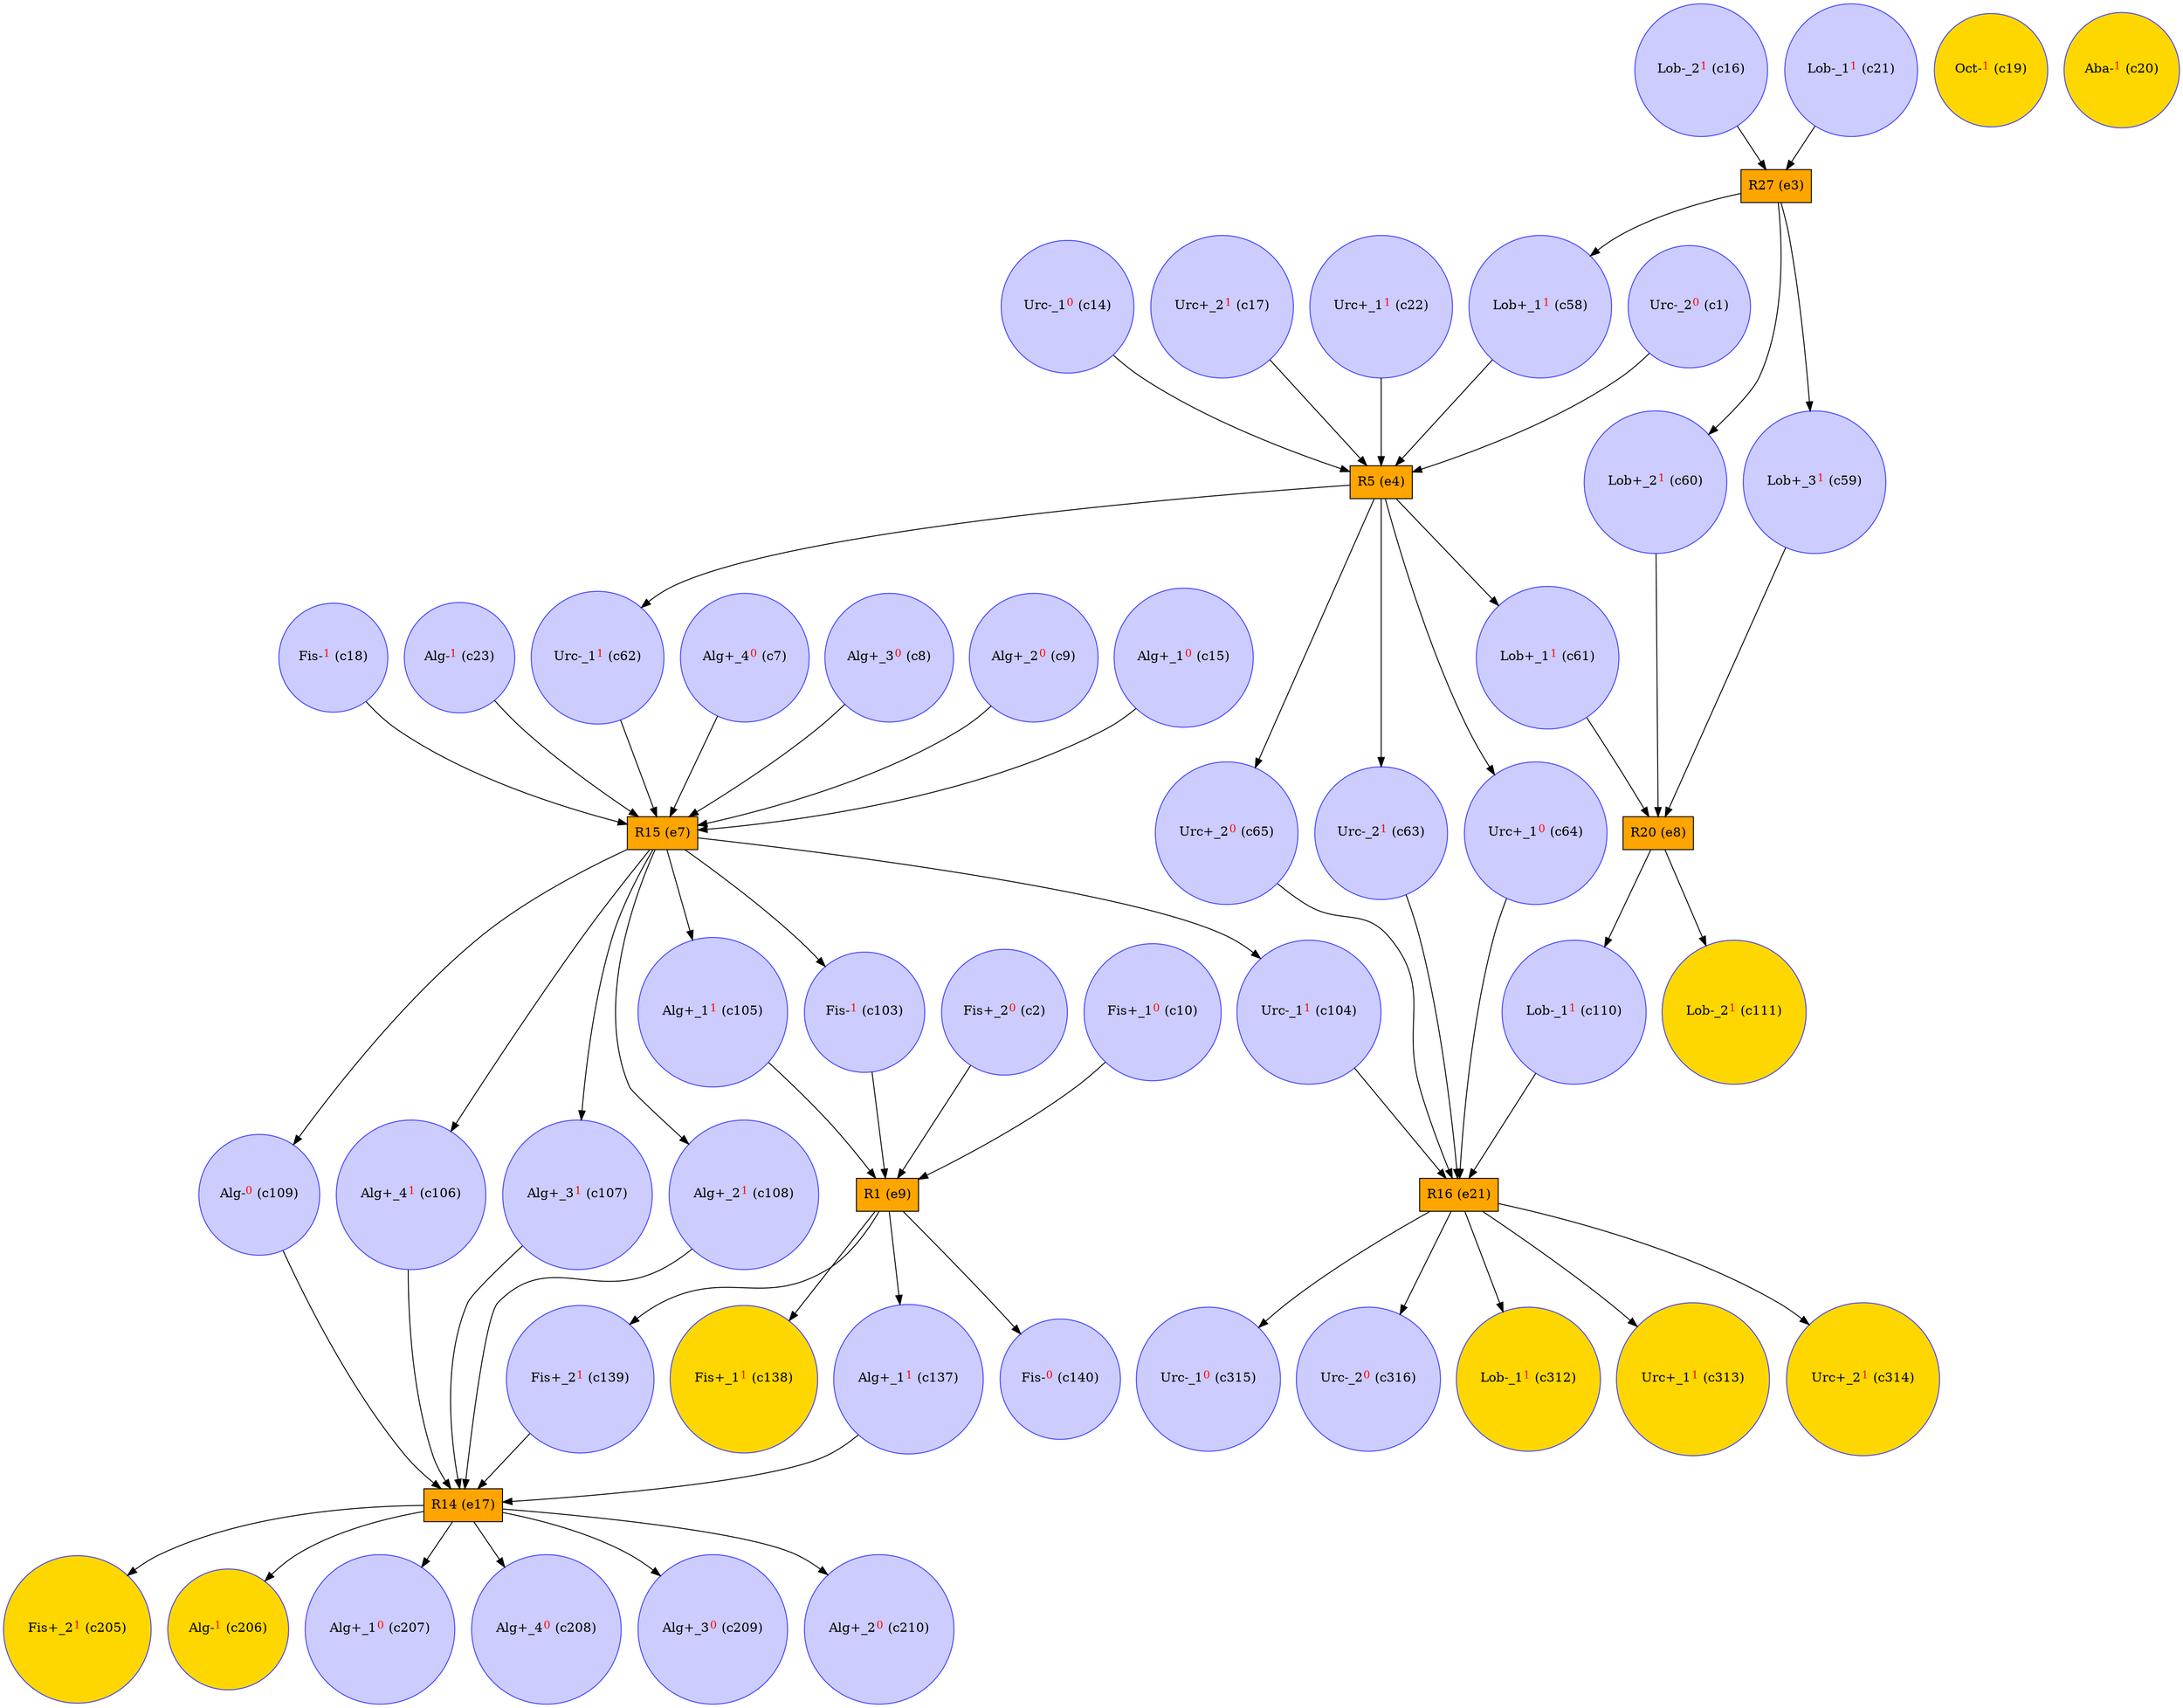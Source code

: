 digraph test {
  c1 -> e4;
  c2 -> e9;
  c7 -> e7;
  c8 -> e7;
  c9 -> e7;
  c10 -> e9;
  c14 -> e4;
  c15 -> e7;
  c16 -> e3;
  c17 -> e4;
  c18 -> e7;
  c21 -> e3;
  c22 -> e4;
  c23 -> e7;
  e3 -> c58;
  c58 -> e4;
  e3 -> c59;
  c59 -> e8;
  e3 -> c60;
  c60 -> e8;
  e4 -> c61;
  c61 -> e8;
  e4 -> c62;
  c62 -> e7;
  e4 -> c63;
  c63 -> e21;
  e4 -> c64;
  c64 -> e21;
  e4 -> c65;
  c65 -> e21;
  e7 -> c103;
  c103 -> e9;
  e7 -> c104;
  c104 -> e21;
  e7 -> c105;
  c105 -> e9;
  e7 -> c106;
  c106 -> e17;
  e7 -> c107;
  c107 -> e17;
  e7 -> c108;
  c108 -> e17;
  e7 -> c109;
  c109 -> e17;
  e8 -> c110;
  c110 -> e21;
  e8 -> c111;
  e9 -> c137;
  c137 -> e17;
  e9 -> c138;
  e9 -> c139;
  c139 -> e17;
  e9 -> c140;
  e17 -> c205;
  e17 -> c206;
  e17 -> c207;
  e17 -> c208;
  e17 -> c209;
  e17 -> c210;
  e21 -> c312;
  e21 -> c313;
  e21 -> c314;
  e21 -> c315;
  e21 -> c316;
  c1 [color="#4040ff" fillcolor="#ccccff" label= <Urc-_2<FONT COLOR="red"><SUP>0</SUP></FONT>&nbsp;(c1)> shape=circle style=filled];
  c2 [color="#4040ff" fillcolor="#ccccff" label= <Fis+_2<FONT COLOR="red"><SUP>0</SUP></FONT>&nbsp;(c2)> shape=circle style=filled];
  c7 [color="#4040ff" fillcolor="#ccccff" label= <Alg+_4<FONT COLOR="red"><SUP>0</SUP></FONT>&nbsp;(c7)> shape=circle style=filled];
  c8 [color="#4040ff" fillcolor="#ccccff" label= <Alg+_3<FONT COLOR="red"><SUP>0</SUP></FONT>&nbsp;(c8)> shape=circle style=filled];
  c9 [color="#4040ff" fillcolor="#ccccff" label= <Alg+_2<FONT COLOR="red"><SUP>0</SUP></FONT>&nbsp;(c9)> shape=circle style=filled];
  c10 [color="#4040ff" fillcolor="#ccccff" label= <Fis+_1<FONT COLOR="red"><SUP>0</SUP></FONT>&nbsp;(c10)> shape=circle style=filled];
  c14 [color="#4040ff" fillcolor="#ccccff" label= <Urc-_1<FONT COLOR="red"><SUP>0</SUP></FONT>&nbsp;(c14)> shape=circle style=filled];
  c15 [color="#4040ff" fillcolor="#ccccff" label= <Alg+_1<FONT COLOR="red"><SUP>0</SUP></FONT>&nbsp;(c15)> shape=circle style=filled];
  c16 [color="#4040ff" fillcolor="#ccccff" label= <Lob-_2<FONT COLOR="red"><SUP>1</SUP></FONT>&nbsp;(c16)> shape=circle style=filled];
  c17 [color="#4040ff" fillcolor="#ccccff" label= <Urc+_2<FONT COLOR="red"><SUP>1</SUP></FONT>&nbsp;(c17)> shape=circle style=filled];
  c18 [color="#4040ff" fillcolor="#ccccff" label= <Fis-<FONT COLOR="red"><SUP>1</SUP></FONT>&nbsp;(c18)> shape=circle style=filled];
  c19 [color="#4040ff" fillcolor="gold" label= <Oct-<FONT COLOR="red"><SUP>1</SUP></FONT>&nbsp;(c19)> shape=circle style=filled];
  c20 [color="#4040ff" fillcolor="gold" label= <Aba-<FONT COLOR="red"><SUP>1</SUP></FONT>&nbsp;(c20)> shape=circle style=filled];
  c21 [color="#4040ff" fillcolor="#ccccff" label= <Lob-_1<FONT COLOR="red"><SUP>1</SUP></FONT>&nbsp;(c21)> shape=circle style=filled];
  c22 [color="#4040ff" fillcolor="#ccccff" label= <Urc+_1<FONT COLOR="red"><SUP>1</SUP></FONT>&nbsp;(c22)> shape=circle style=filled];
  c23 [color="#4040ff" fillcolor="#ccccff" label= <Alg-<FONT COLOR="red"><SUP>1</SUP></FONT>&nbsp;(c23)> shape=circle style=filled];
  c58 [color="#4040ff" fillcolor="#ccccff" label= <Lob+_1<FONT COLOR="red"><SUP>1</SUP></FONT>&nbsp;(c58)> shape=circle style=filled];
  c59 [color="#4040ff" fillcolor="#ccccff" label= <Lob+_3<FONT COLOR="red"><SUP>1</SUP></FONT>&nbsp;(c59)> shape=circle style=filled];
  c60 [color="#4040ff" fillcolor="#ccccff" label= <Lob+_2<FONT COLOR="red"><SUP>1</SUP></FONT>&nbsp;(c60)> shape=circle style=filled];
  c61 [color="#4040ff" fillcolor="#ccccff" label= <Lob+_1<FONT COLOR="red"><SUP>1</SUP></FONT>&nbsp;(c61)> shape=circle style=filled];
  c62 [color="#4040ff" fillcolor="#ccccff" label= <Urc-_1<FONT COLOR="red"><SUP>1</SUP></FONT>&nbsp;(c62)> shape=circle style=filled];
  c63 [color="#4040ff" fillcolor="#ccccff" label= <Urc-_2<FONT COLOR="red"><SUP>1</SUP></FONT>&nbsp;(c63)> shape=circle style=filled];
  c64 [color="#4040ff" fillcolor="#ccccff" label= <Urc+_1<FONT COLOR="red"><SUP>0</SUP></FONT>&nbsp;(c64)> shape=circle style=filled];
  c65 [color="#4040ff" fillcolor="#ccccff" label= <Urc+_2<FONT COLOR="red"><SUP>0</SUP></FONT>&nbsp;(c65)> shape=circle style=filled];
  c103 [color="#4040ff" fillcolor="#ccccff" label= <Fis-<FONT COLOR="red"><SUP>1</SUP></FONT>&nbsp;(c103)> shape=circle style=filled];
  c104 [color="#4040ff" fillcolor="#ccccff" label= <Urc-_1<FONT COLOR="red"><SUP>1</SUP></FONT>&nbsp;(c104)> shape=circle style=filled];
  c105 [color="#4040ff" fillcolor="#ccccff" label= <Alg+_1<FONT COLOR="red"><SUP>1</SUP></FONT>&nbsp;(c105)> shape=circle style=filled];
  c106 [color="#4040ff" fillcolor="#ccccff" label= <Alg+_4<FONT COLOR="red"><SUP>1</SUP></FONT>&nbsp;(c106)> shape=circle style=filled];
  c107 [color="#4040ff" fillcolor="#ccccff" label= <Alg+_3<FONT COLOR="red"><SUP>1</SUP></FONT>&nbsp;(c107)> shape=circle style=filled];
  c108 [color="#4040ff" fillcolor="#ccccff" label= <Alg+_2<FONT COLOR="red"><SUP>1</SUP></FONT>&nbsp;(c108)> shape=circle style=filled];
  c109 [color="#4040ff" fillcolor="#ccccff" label= <Alg-<FONT COLOR="red"><SUP>0</SUP></FONT>&nbsp;(c109)> shape=circle style=filled];
  c110 [color="#4040ff" fillcolor="#ccccff" label= <Lob-_1<FONT COLOR="red"><SUP>1</SUP></FONT>&nbsp;(c110)> shape=circle style=filled];
  c111 [color="#4040ff" fillcolor="gold" label= <Lob-_2<FONT COLOR="red"><SUP>1</SUP></FONT>&nbsp;(c111)> shape=circle style=filled];
  c137 [color="#4040ff" fillcolor="#ccccff" label= <Alg+_1<FONT COLOR="red"><SUP>1</SUP></FONT>&nbsp;(c137)> shape=circle style=filled];
  c138 [color="#4040ff" fillcolor="gold" label= <Fis+_1<FONT COLOR="red"><SUP>1</SUP></FONT>&nbsp;(c138)> shape=circle style=filled];
  c139 [color="#4040ff" fillcolor="#ccccff" label= <Fis+_2<FONT COLOR="red"><SUP>1</SUP></FONT>&nbsp;(c139)> shape=circle style=filled];
  c140 [color="#4040ff" fillcolor="#ccccff" label= <Fis-<FONT COLOR="red"><SUP>0</SUP></FONT>&nbsp;(c140)> shape=circle style=filled];
  c205 [color="#4040ff" fillcolor="gold" label= <Fis+_2<FONT COLOR="red"><SUP>1</SUP></FONT>&nbsp;(c205)> shape=circle style=filled];
  c206 [color="#4040ff" fillcolor="gold" label= <Alg-<FONT COLOR="red"><SUP>1</SUP></FONT>&nbsp;(c206)> shape=circle style=filled];
  c207 [color="#4040ff" fillcolor="#ccccff" label= <Alg+_1<FONT COLOR="red"><SUP>0</SUP></FONT>&nbsp;(c207)> shape=circle style=filled];
  c208 [color="#4040ff" fillcolor="#ccccff" label= <Alg+_4<FONT COLOR="red"><SUP>0</SUP></FONT>&nbsp;(c208)> shape=circle style=filled];
  c209 [color="#4040ff" fillcolor="#ccccff" label= <Alg+_3<FONT COLOR="red"><SUP>0</SUP></FONT>&nbsp;(c209)> shape=circle style=filled];
  c210 [color="#4040ff" fillcolor="#ccccff" label= <Alg+_2<FONT COLOR="red"><SUP>0</SUP></FONT>&nbsp;(c210)> shape=circle style=filled];
  c312 [color="#4040ff" fillcolor="gold" label= <Lob-_1<FONT COLOR="red"><SUP>1</SUP></FONT>&nbsp;(c312)> shape=circle style=filled];
  c313 [color="#4040ff" fillcolor="gold" label= <Urc+_1<FONT COLOR="red"><SUP>1</SUP></FONT>&nbsp;(c313)> shape=circle style=filled];
  c314 [color="#4040ff" fillcolor="gold" label= <Urc+_2<FONT COLOR="red"><SUP>1</SUP></FONT>&nbsp;(c314)> shape=circle style=filled];
  c315 [color="#4040ff" fillcolor="#ccccff" label= <Urc-_1<FONT COLOR="red"><SUP>0</SUP></FONT>&nbsp;(c315)> shape=circle style=filled];
  c316 [color="#4040ff" fillcolor="#ccccff" label= <Urc-_2<FONT COLOR="red"><SUP>0</SUP></FONT>&nbsp;(c316)> shape=circle style=filled];
  e3 [color="black" fillcolor="orange" label="R27 (e3)" shape=box style=filled];
  e4 [color="black" fillcolor="orange" label="R5 (e4)" shape=box style=filled];
  e7 [color="black" fillcolor="orange" label="R15 (e7)" shape=box style=filled];
  e8 [color="black" fillcolor="orange" label="R20 (e8)" shape=box style=filled];
  e9 [color="black" fillcolor="orange" label="R1 (e9)" shape=box style=filled];
  e17 [color="black" fillcolor="orange" label="R14 (e17)" shape=box style=filled];
  e21 [color="black" fillcolor="orange" label="R16 (e21)" shape=box style=filled];
}
